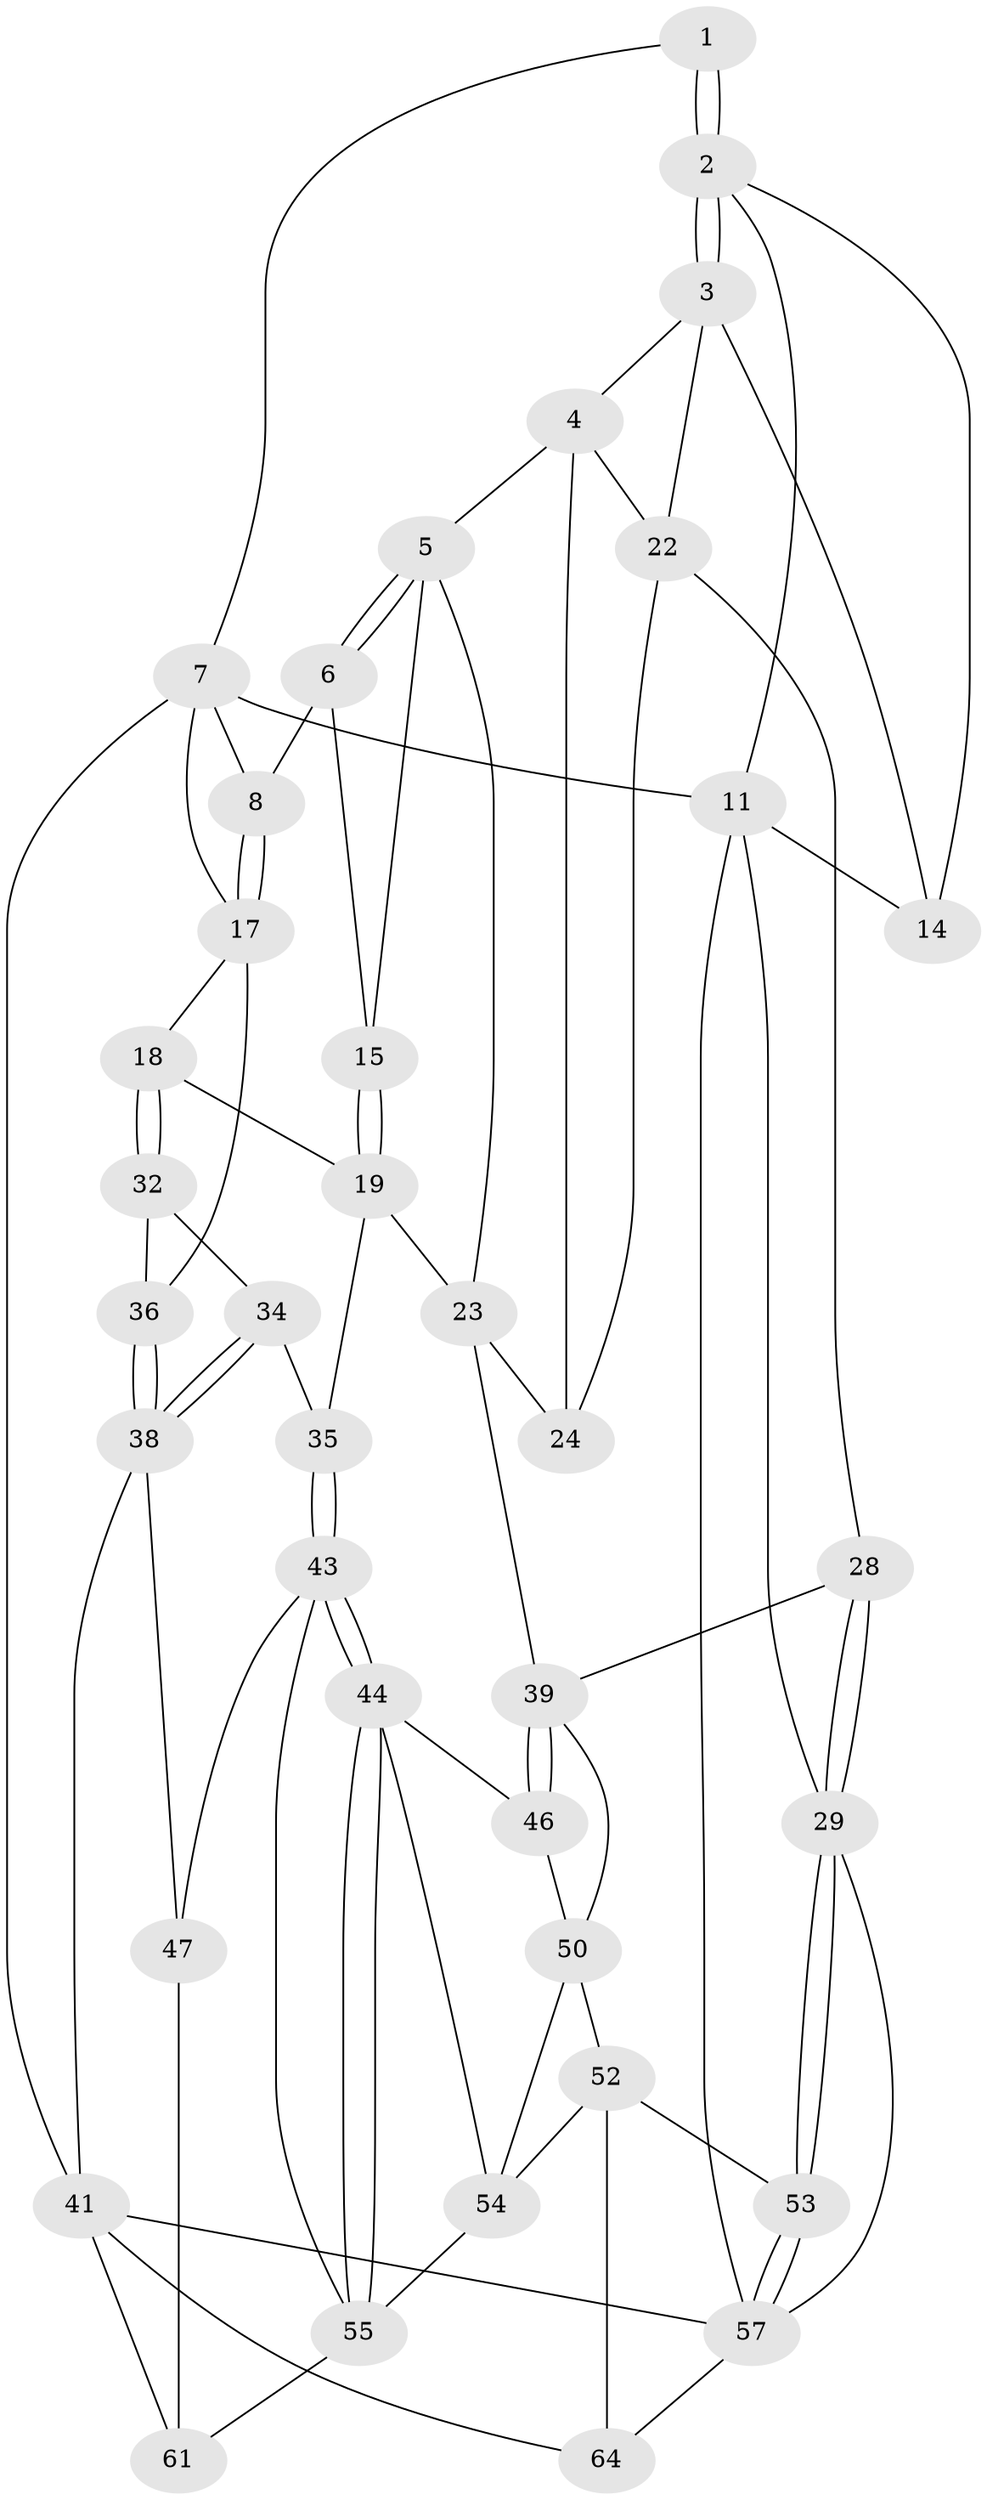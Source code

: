 // Generated by graph-tools (version 1.1) at 2025/52/02/27/25 19:52:43]
// undirected, 38 vertices, 84 edges
graph export_dot {
graph [start="1"]
  node [color=gray90,style=filled];
  1 [pos="+0.6363210836262365+0"];
  2 [pos="+0.21334195940237582+0",super="+12"];
  3 [pos="+0.26132451475909835+0",super="+13"];
  4 [pos="+0.4032302091254348+0.10953555853951588",super="+21"];
  5 [pos="+0.6041840632137704+0.0680908668617665",super="+16"];
  6 [pos="+0.6355155002713313+0",super="+9"];
  7 [pos="+0.9367912064662287+0",super="+10"];
  8 [pos="+0.8802385508328378+0.07073151410904237"];
  11 [pos="+0+0",super="+31"];
  14 [pos="+0.03975599877059765+0.23637046331481842"];
  15 [pos="+0.7082833605029726+0.15303388734131892"];
  17 [pos="+0.9319724473612281+0.18772306088405594",super="+20"];
  18 [pos="+0.8840374685197661+0.241302880203012"];
  19 [pos="+0.7293371375220332+0.19411691490074406",super="+25"];
  22 [pos="+0.1895129011999355+0.20513675199439843",super="+27"];
  23 [pos="+0.49805437057160523+0.3330325271576079",super="+26"];
  24 [pos="+0.48771906182887315+0.3314207530856017"];
  28 [pos="+0.2524120129740377+0.495940980058559"];
  29 [pos="+0.23227575771117107+0.5096255212477451",super="+30"];
  32 [pos="+0.8667191634821555+0.30833713810263724",super="+33"];
  34 [pos="+0.7634883178885765+0.4668529509633251"];
  35 [pos="+0.7601308162640303+0.4684479183272172"];
  36 [pos="+1+0.4292381648293549",super="+37"];
  38 [pos="+1+0.5368479652507552",super="+42"];
  39 [pos="+0.6063370436545503+0.5360151528823904",super="+40"];
  41 [pos="+1+1",super="+63"];
  43 [pos="+0.8113640061498633+0.6474322590291981",super="+49"];
  44 [pos="+0.6901436431336705+0.7662766513670882",super="+45"];
  46 [pos="+0.6052289627062398+0.5396993479793831"];
  47 [pos="+1+0.8102880559220723",super="+48"];
  50 [pos="+0.4282973565738669+0.6474021337980627",super="+51"];
  52 [pos="+0.36818489625838036+0.8286432936604495",super="+59"];
  53 [pos="+0.23186055012378243+0.7521532616947838"];
  54 [pos="+0.5332425692821355+0.6877407036985769",super="+56"];
  55 [pos="+0.6815054279998946+0.798858039765212",super="+60"];
  57 [pos="+0+1",super="+58"];
  61 [pos="+0.7865313431694768+0.9212979929620111",super="+62"];
  64 [pos="+0.45386407629093567+1"];
  1 -- 2;
  1 -- 2;
  1 -- 7;
  2 -- 3;
  2 -- 3;
  2 -- 11;
  2 -- 14;
  3 -- 4;
  3 -- 14;
  3 -- 22;
  4 -- 5;
  4 -- 24;
  4 -- 22;
  5 -- 6;
  5 -- 6;
  5 -- 23;
  5 -- 15;
  6 -- 8;
  6 -- 15;
  7 -- 8;
  7 -- 41;
  7 -- 11;
  7 -- 17;
  8 -- 17;
  8 -- 17;
  11 -- 57;
  11 -- 29;
  11 -- 14;
  15 -- 19;
  15 -- 19;
  17 -- 18;
  17 -- 36;
  18 -- 19;
  18 -- 32;
  18 -- 32;
  19 -- 35;
  19 -- 23;
  22 -- 24;
  22 -- 28;
  23 -- 24;
  23 -- 39;
  28 -- 29;
  28 -- 29;
  28 -- 39;
  29 -- 53;
  29 -- 53;
  29 -- 57;
  32 -- 36 [weight=2];
  32 -- 34;
  34 -- 35;
  34 -- 38;
  34 -- 38;
  35 -- 43;
  35 -- 43;
  36 -- 38;
  36 -- 38;
  38 -- 41;
  38 -- 47;
  39 -- 46;
  39 -- 46;
  39 -- 50;
  41 -- 57;
  41 -- 64;
  41 -- 61;
  43 -- 44;
  43 -- 44;
  43 -- 47;
  43 -- 55;
  44 -- 55;
  44 -- 55;
  44 -- 46;
  44 -- 54;
  46 -- 50;
  47 -- 61 [weight=2];
  50 -- 52;
  50 -- 54;
  52 -- 53;
  52 -- 64;
  52 -- 54;
  53 -- 57;
  53 -- 57;
  54 -- 55;
  55 -- 61;
  57 -- 64;
}
